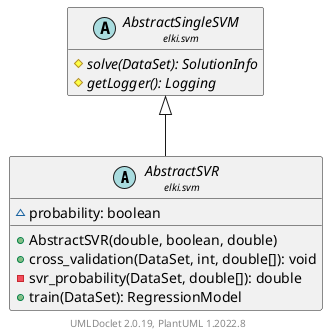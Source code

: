 @startuml
    remove .*\.(Instance|Par|Parameterizer|Factory)$
    set namespaceSeparator none
    hide empty fields
    hide empty methods

    abstract class "<size:14>AbstractSVR\n<size:10>elki.svm" as elki.svm.AbstractSVR [[AbstractSVR.html]] {
        ~probability: boolean
        +AbstractSVR(double, boolean, double)
        +cross_validation(DataSet, int, double[]): void
        -svr_probability(DataSet, double[]): double
        +train(DataSet): RegressionModel
    }

    abstract class "<size:14>AbstractSingleSVM\n<size:10>elki.svm" as elki.svm.AbstractSingleSVM [[AbstractSingleSVM.html]] {
        {abstract} #solve(DataSet): SolutionInfo
        {abstract} #getLogger(): Logging
    }

    elki.svm.AbstractSingleSVM <|-- elki.svm.AbstractSVR

    center footer UMLDoclet 2.0.19, PlantUML 1.2022.8
@enduml

